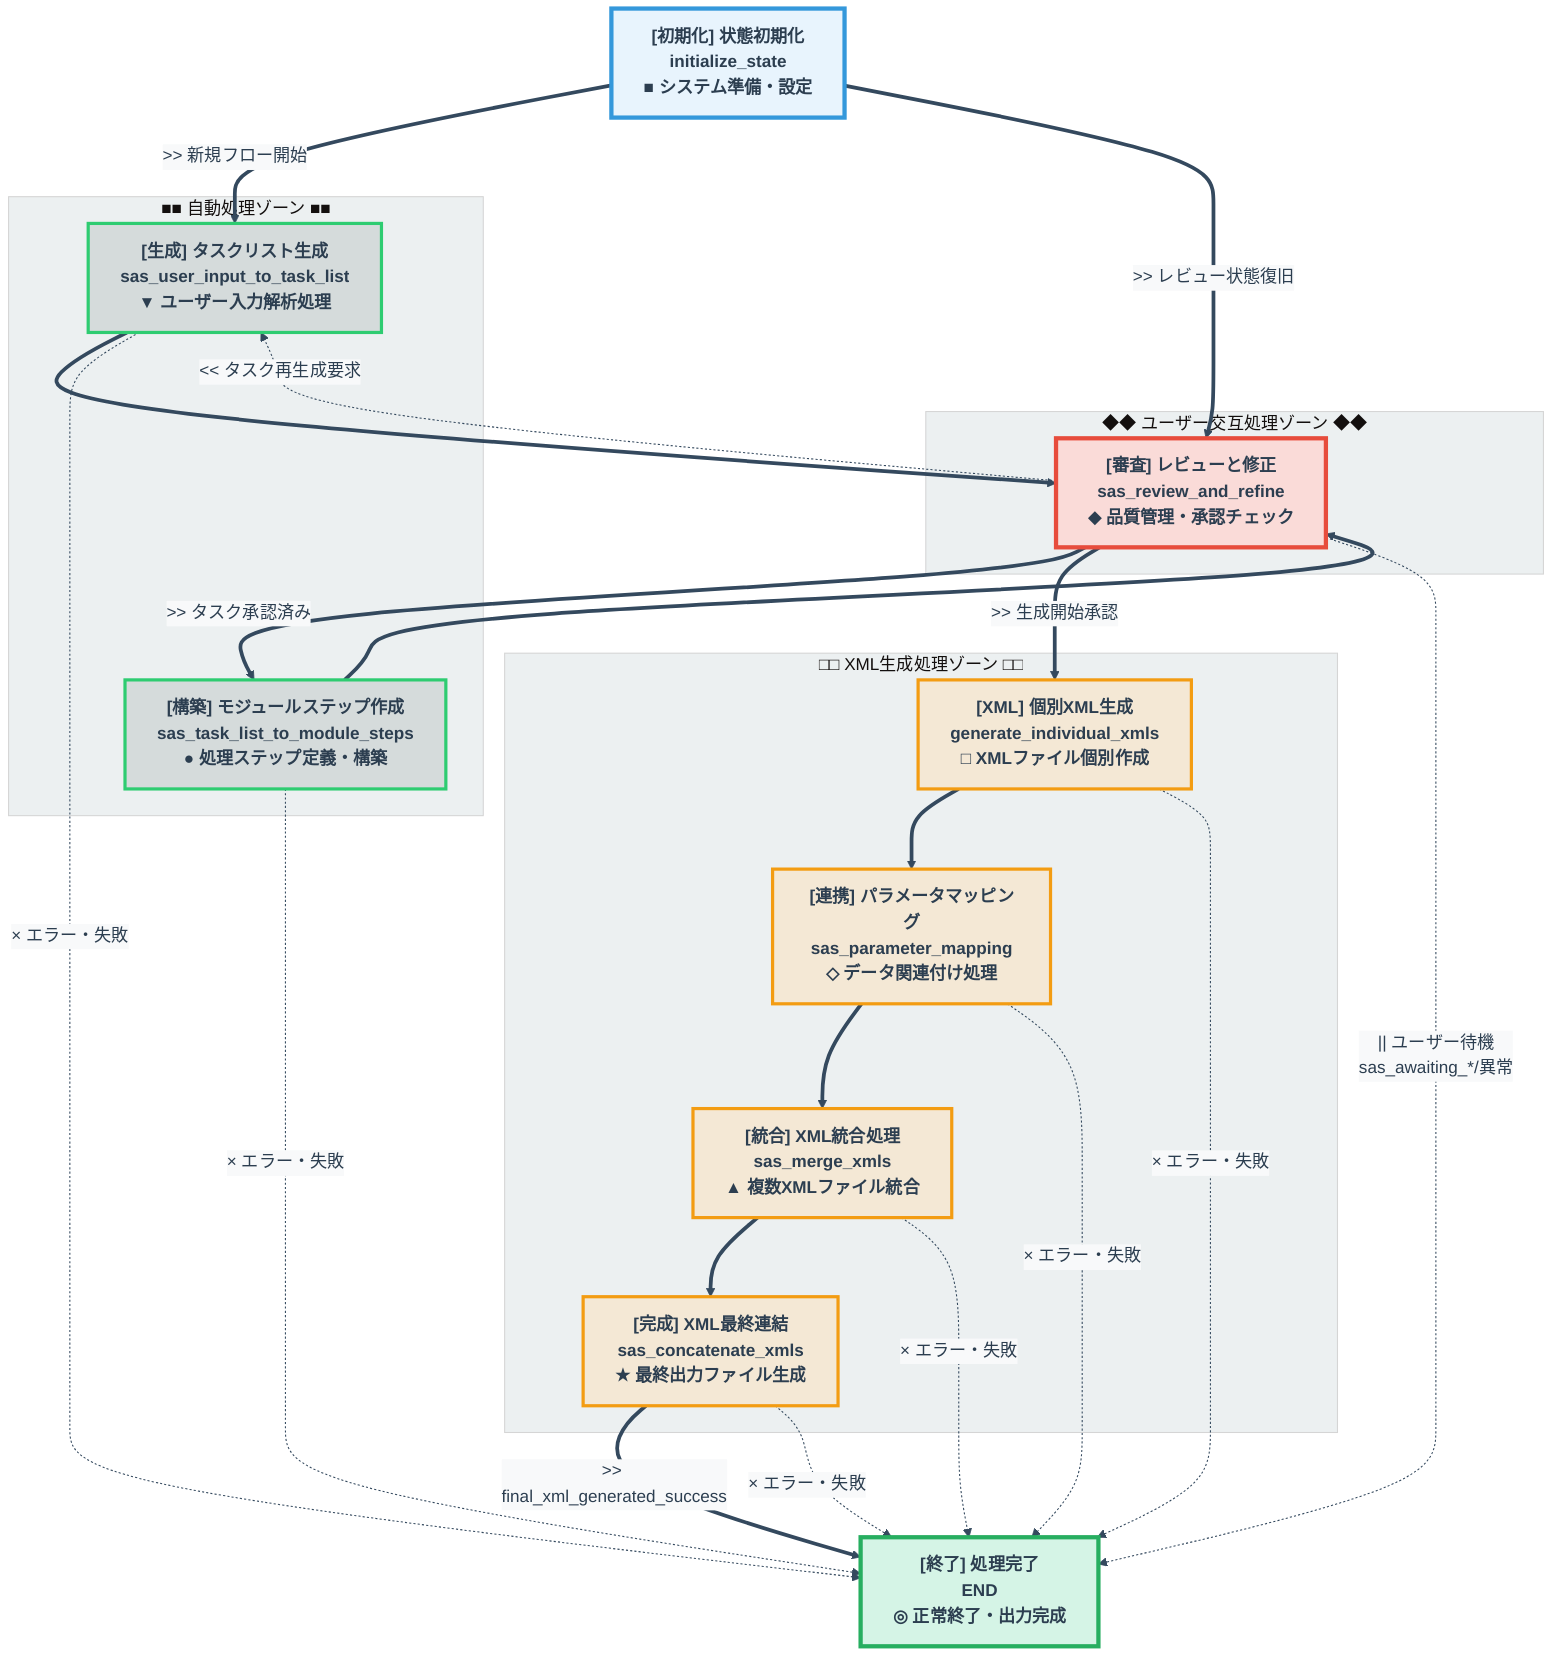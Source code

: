 %%{init: {
  'theme': 'base',
  'themeVariables': {
    'primaryColor': '#E8F4FD',
    'primaryTextColor': '#2C3E50',
    'primaryBorderColor': '#3498DB',
    'lineColor': '#34495E',
    'secondaryColor': '#F8F9FA',
    'tertiaryColor': '#ECF0F1',
    'background': '#FFFFFF',
    'mainBkg': '#E8F4FD',
    'secondBkg': '#D5DBDB',
    'tertiaryBkg': '#FADBD8'
  }
}}%%

flowchart TD
    %% 初始化節点
    A["`**[初期化] 状態初期化**
    initialize_state
    ■ システム準備・設定`"]
    
    %% 主要処理ノード
    B["`**[生成] タスクリスト生成**
    sas_user_input_to_task_list
    ▼ ユーザー入力解析処理`"]
    
    C["`**[審査] レビューと修正**
    sas_review_and_refine
    ◆ 品質管理・承認チェック`"]
    
    D["`**[構築] モジュールステップ作成**
    sas_task_list_to_module_steps
    ● 処理ステップ定義・構築`"]
    
    %% XML処理ノード
    F["`**[XML] 個別XML生成**
    generate_individual_xmls
    □ XMLファイル個別作成`"]
    
    G["`**[連携] パラメータマッピング**
    sas_parameter_mapping
    ◇ データ関連付け処理`"]
    
    H["`**[統合] XML統合処理**
    sas_merge_xmls
    ▲ 複数XMLファイル統合`"]
    
    I["`**[完成] XML最終連結**
    sas_concatenate_xmls
    ★ 最終出力ファイル生成`"]
    
    %% 終了ノード
    J["`**[終了] 処理完了**
    END
    ◎ 正常終了・出力完成`"]

    %% メインフロー（太い矢印）
    A ==>|">> 新規フロー開始"| B
    A ==>|">> レビュー状態復旧"| C
    B ==> C
    C ==>|">> タスク承認済み"| D
    D ==> C
    C ==>|">> 生成開始承認"| F
    F ==> G
    G ==> H
    H ==> I
    I ==>|">> final_xml_generated_success"| J

    %% フィードバックループ
    C -.->|"<< タスク再生成要求"| B

    %% エラーハンドリング（点線）
    B -.->|"× エラー・失敗"| J
    D -.->|"× エラー・失敗"| J
    F -.->|"× エラー・失敗"| J
    G -.->|"× エラー・失敗"| J
    H -.->|"× エラー・失敗"| J
    I -.->|"× エラー・失敗"| J
    C -.->|"|| ユーザー待機<br/>sas_awaiting_*/異常"| J

    %% スタイリング
    classDef initNode fill:#E8F4FD,stroke:#3498DB,stroke-width:4px,color:#2C3E50,font-weight:bold
    classDef processNode fill:#D5DBDB,stroke:#2ECC71,stroke-width:3px,color:#2C3E50,font-weight:bold
    classDef reviewNode fill:#FADBD8,stroke:#E74C3C,stroke-width:4px,color:#2C3E50,font-weight:bold
    classDef xmlNode fill:#F4E8D5,stroke:#F39C12,stroke-width:3px,color:#2C3E50,font-weight:bold
    classDef endNode fill:#D5F4E6,stroke:#27AE60,stroke-width:4px,color:#2C3E50,font-weight:bold

    %% ノードへのスタイル適用
    class A initNode
    class B,D processNode
    class C reviewNode
    class F,G,H,I xmlNode
    class J endNode

    %% サブグラフでグループ化
    subgraph USER_INTERACTION ["`◆◆ ユーザー交互処理ゾーン ◆◆`"]
        direction TB
        C
    end

    subgraph AUTO_PROCESS ["`■■ 自動処理ゾーン ■■`"]
        direction TB
        B
        D
    end

    subgraph XML_GENERATION ["`□□ XML生成処理ゾーン □□`"]
        direction TB
        F
        G
        H
        I
    end

    %% サブグラフのスタイリング
    USER_INTERACTION ~~~ AUTO_PROCESS
    AUTO_PROCESS ~~~ XML_GENERATION